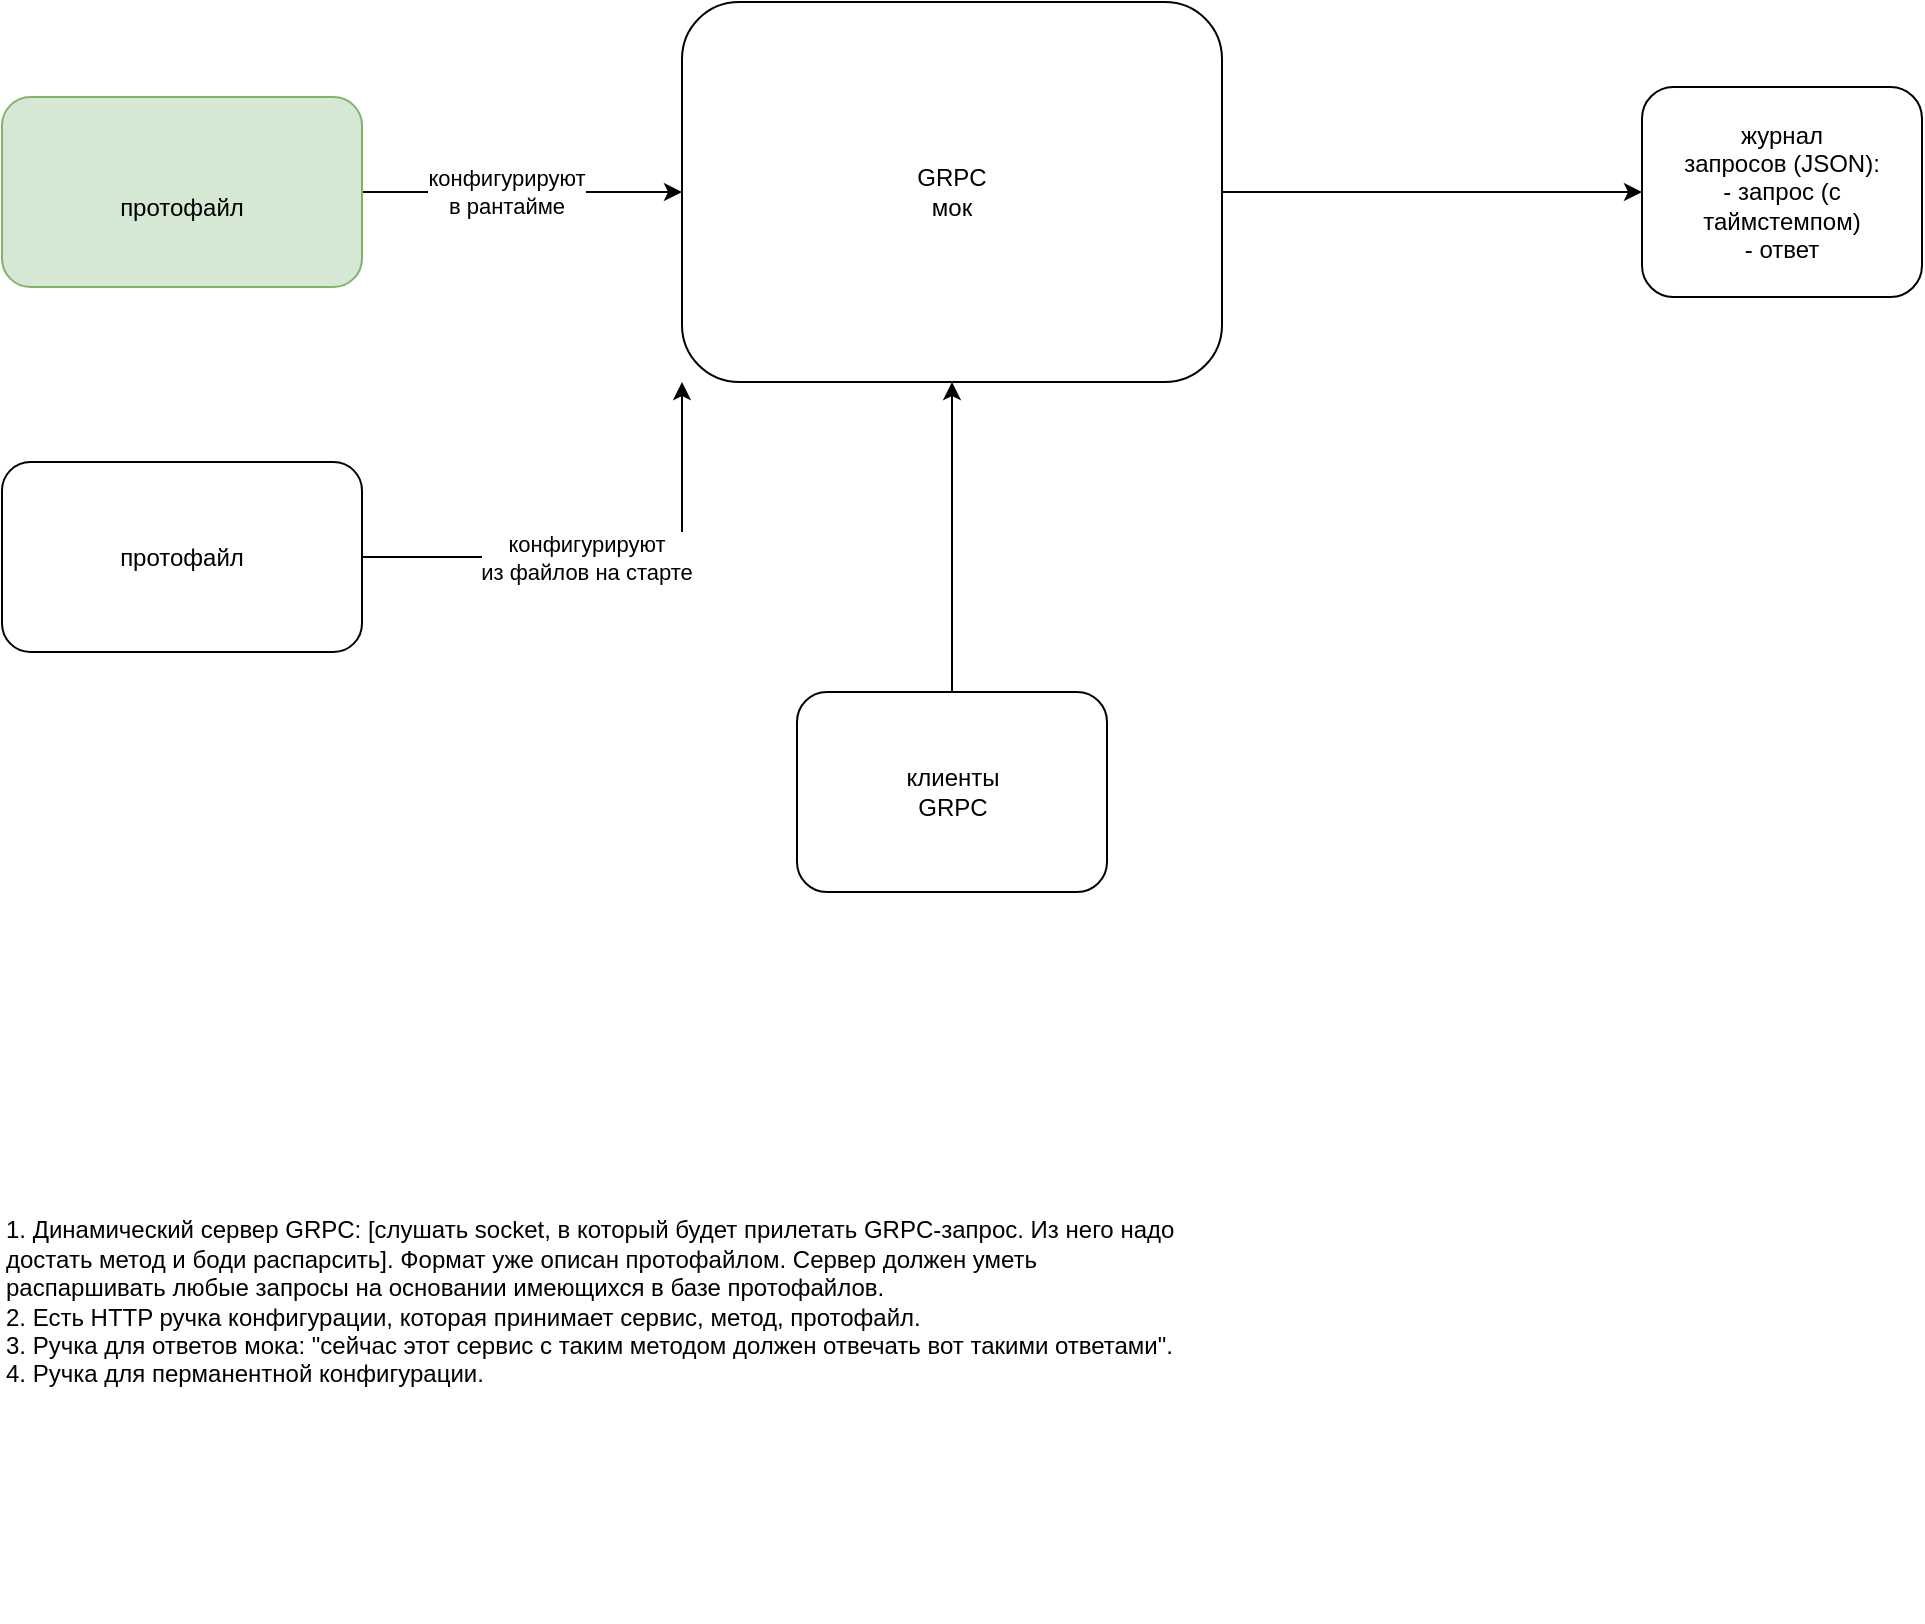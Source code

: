 <mxfile version="26.0.9">
  <diagram name="Страница — 1" id="D3WlO3X5a3Ik-URz-e38">
    <mxGraphModel dx="1816" dy="563" grid="1" gridSize="10" guides="1" tooltips="1" connect="1" arrows="1" fold="1" page="1" pageScale="1" pageWidth="827" pageHeight="1169" math="0" shadow="0">
      <root>
        <mxCell id="0" />
        <mxCell id="1" parent="0" />
        <mxCell id="gYz2qUCb2Af_SBFDwM8w-8" style="edgeStyle=orthogonalEdgeStyle;rounded=0;orthogonalLoop=1;jettySize=auto;html=1;exitX=1;exitY=0.5;exitDx=0;exitDy=0;" edge="1" parent="1" source="gYz2qUCb2Af_SBFDwM8w-1" target="gYz2qUCb2Af_SBFDwM8w-7">
          <mxGeometry relative="1" as="geometry" />
        </mxCell>
        <mxCell id="gYz2qUCb2Af_SBFDwM8w-1" value="GRPC&lt;div&gt;мок&lt;/div&gt;" style="rounded=1;whiteSpace=wrap;html=1;" vertex="1" parent="1">
          <mxGeometry x="300" y="240" width="270" height="190" as="geometry" />
        </mxCell>
        <mxCell id="gYz2qUCb2Af_SBFDwM8w-4" style="edgeStyle=orthogonalEdgeStyle;rounded=0;orthogonalLoop=1;jettySize=auto;html=1;exitX=1;exitY=0.5;exitDx=0;exitDy=0;entryX=0;entryY=0.5;entryDx=0;entryDy=0;" edge="1" parent="1" source="gYz2qUCb2Af_SBFDwM8w-3" target="gYz2qUCb2Af_SBFDwM8w-1">
          <mxGeometry relative="1" as="geometry" />
        </mxCell>
        <mxCell id="gYz2qUCb2Af_SBFDwM8w-5" value="конфигурируют&lt;div&gt;в рантайме&lt;/div&gt;" style="edgeLabel;html=1;align=center;verticalAlign=middle;resizable=0;points=[];" vertex="1" connectable="0" parent="gYz2qUCb2Af_SBFDwM8w-4">
          <mxGeometry x="-0.1" relative="1" as="geometry">
            <mxPoint as="offset" />
          </mxGeometry>
        </mxCell>
        <mxCell id="gYz2qUCb2Af_SBFDwM8w-3" value="&lt;div&gt;&lt;br&gt;&lt;/div&gt;протофайл" style="rounded=1;whiteSpace=wrap;html=1;fillColor=#d5e8d4;strokeColor=#82b366;" vertex="1" parent="1">
          <mxGeometry x="-40" y="287.5" width="180" height="95" as="geometry" />
        </mxCell>
        <mxCell id="gYz2qUCb2Af_SBFDwM8w-7" value="журнал&lt;div&gt;запросов (JSON):&lt;/div&gt;&lt;div&gt;- запрос (с таймстемпом)&lt;/div&gt;&lt;div&gt;- ответ&lt;/div&gt;" style="rounded=1;whiteSpace=wrap;html=1;" vertex="1" parent="1">
          <mxGeometry x="780" y="282.5" width="140" height="105" as="geometry" />
        </mxCell>
        <mxCell id="gYz2qUCb2Af_SBFDwM8w-11" style="edgeStyle=orthogonalEdgeStyle;rounded=0;orthogonalLoop=1;jettySize=auto;html=1;exitX=0.5;exitY=0;exitDx=0;exitDy=0;entryX=0.5;entryY=1;entryDx=0;entryDy=0;" edge="1" parent="1" source="gYz2qUCb2Af_SBFDwM8w-10" target="gYz2qUCb2Af_SBFDwM8w-1">
          <mxGeometry relative="1" as="geometry" />
        </mxCell>
        <mxCell id="gYz2qUCb2Af_SBFDwM8w-10" value="клиенты&lt;div&gt;GRPC&lt;/div&gt;" style="rounded=1;whiteSpace=wrap;html=1;" vertex="1" parent="1">
          <mxGeometry x="357.5" y="585" width="155" height="100" as="geometry" />
        </mxCell>
        <mxCell id="gYz2qUCb2Af_SBFDwM8w-12" style="edgeStyle=orthogonalEdgeStyle;rounded=0;orthogonalLoop=1;jettySize=auto;html=1;exitX=1;exitY=0.5;exitDx=0;exitDy=0;entryX=0;entryY=1;entryDx=0;entryDy=0;" edge="1" parent="1" source="gYz2qUCb2Af_SBFDwM8w-14" target="gYz2qUCb2Af_SBFDwM8w-1">
          <mxGeometry relative="1" as="geometry">
            <mxPoint x="300" y="517.5" as="targetPoint" />
          </mxGeometry>
        </mxCell>
        <mxCell id="gYz2qUCb2Af_SBFDwM8w-13" value="конфигурируют&lt;div&gt;из файлов на старте&lt;/div&gt;" style="edgeLabel;html=1;align=center;verticalAlign=middle;resizable=0;points=[];" vertex="1" connectable="0" parent="gYz2qUCb2Af_SBFDwM8w-12">
          <mxGeometry x="-0.1" relative="1" as="geometry">
            <mxPoint as="offset" />
          </mxGeometry>
        </mxCell>
        <mxCell id="gYz2qUCb2Af_SBFDwM8w-14" value="протофайл" style="rounded=1;whiteSpace=wrap;html=1;" vertex="1" parent="1">
          <mxGeometry x="-40" y="470" width="180" height="95" as="geometry" />
        </mxCell>
        <mxCell id="gYz2qUCb2Af_SBFDwM8w-15" value="1. Динамический сервер GRPC: [слушать socket, в который будет прилетать GRPC-запрос. Из него надо достать метод и боди распарсить]. Формат уже описан протофайлом. Сервер должен уметь распаршивать любые запросы на основании имеющихся в базе протофайлов.&lt;div&gt;2. Есть HTTP ручка конфигурации, которая принимает сервис, метод, протофайл.&lt;/div&gt;&lt;div&gt;3. Ручка для ответов мока: &quot;сейчас этот сервис с таким методом должен отвечать вот такими ответами&quot;.&lt;/div&gt;&lt;div&gt;4. Ручка для перманентной конфигурации.&lt;/div&gt;" style="text;html=1;align=left;verticalAlign=middle;whiteSpace=wrap;rounded=0;" vertex="1" parent="1">
          <mxGeometry x="-40" y="730" width="600" height="320" as="geometry" />
        </mxCell>
      </root>
    </mxGraphModel>
  </diagram>
</mxfile>
